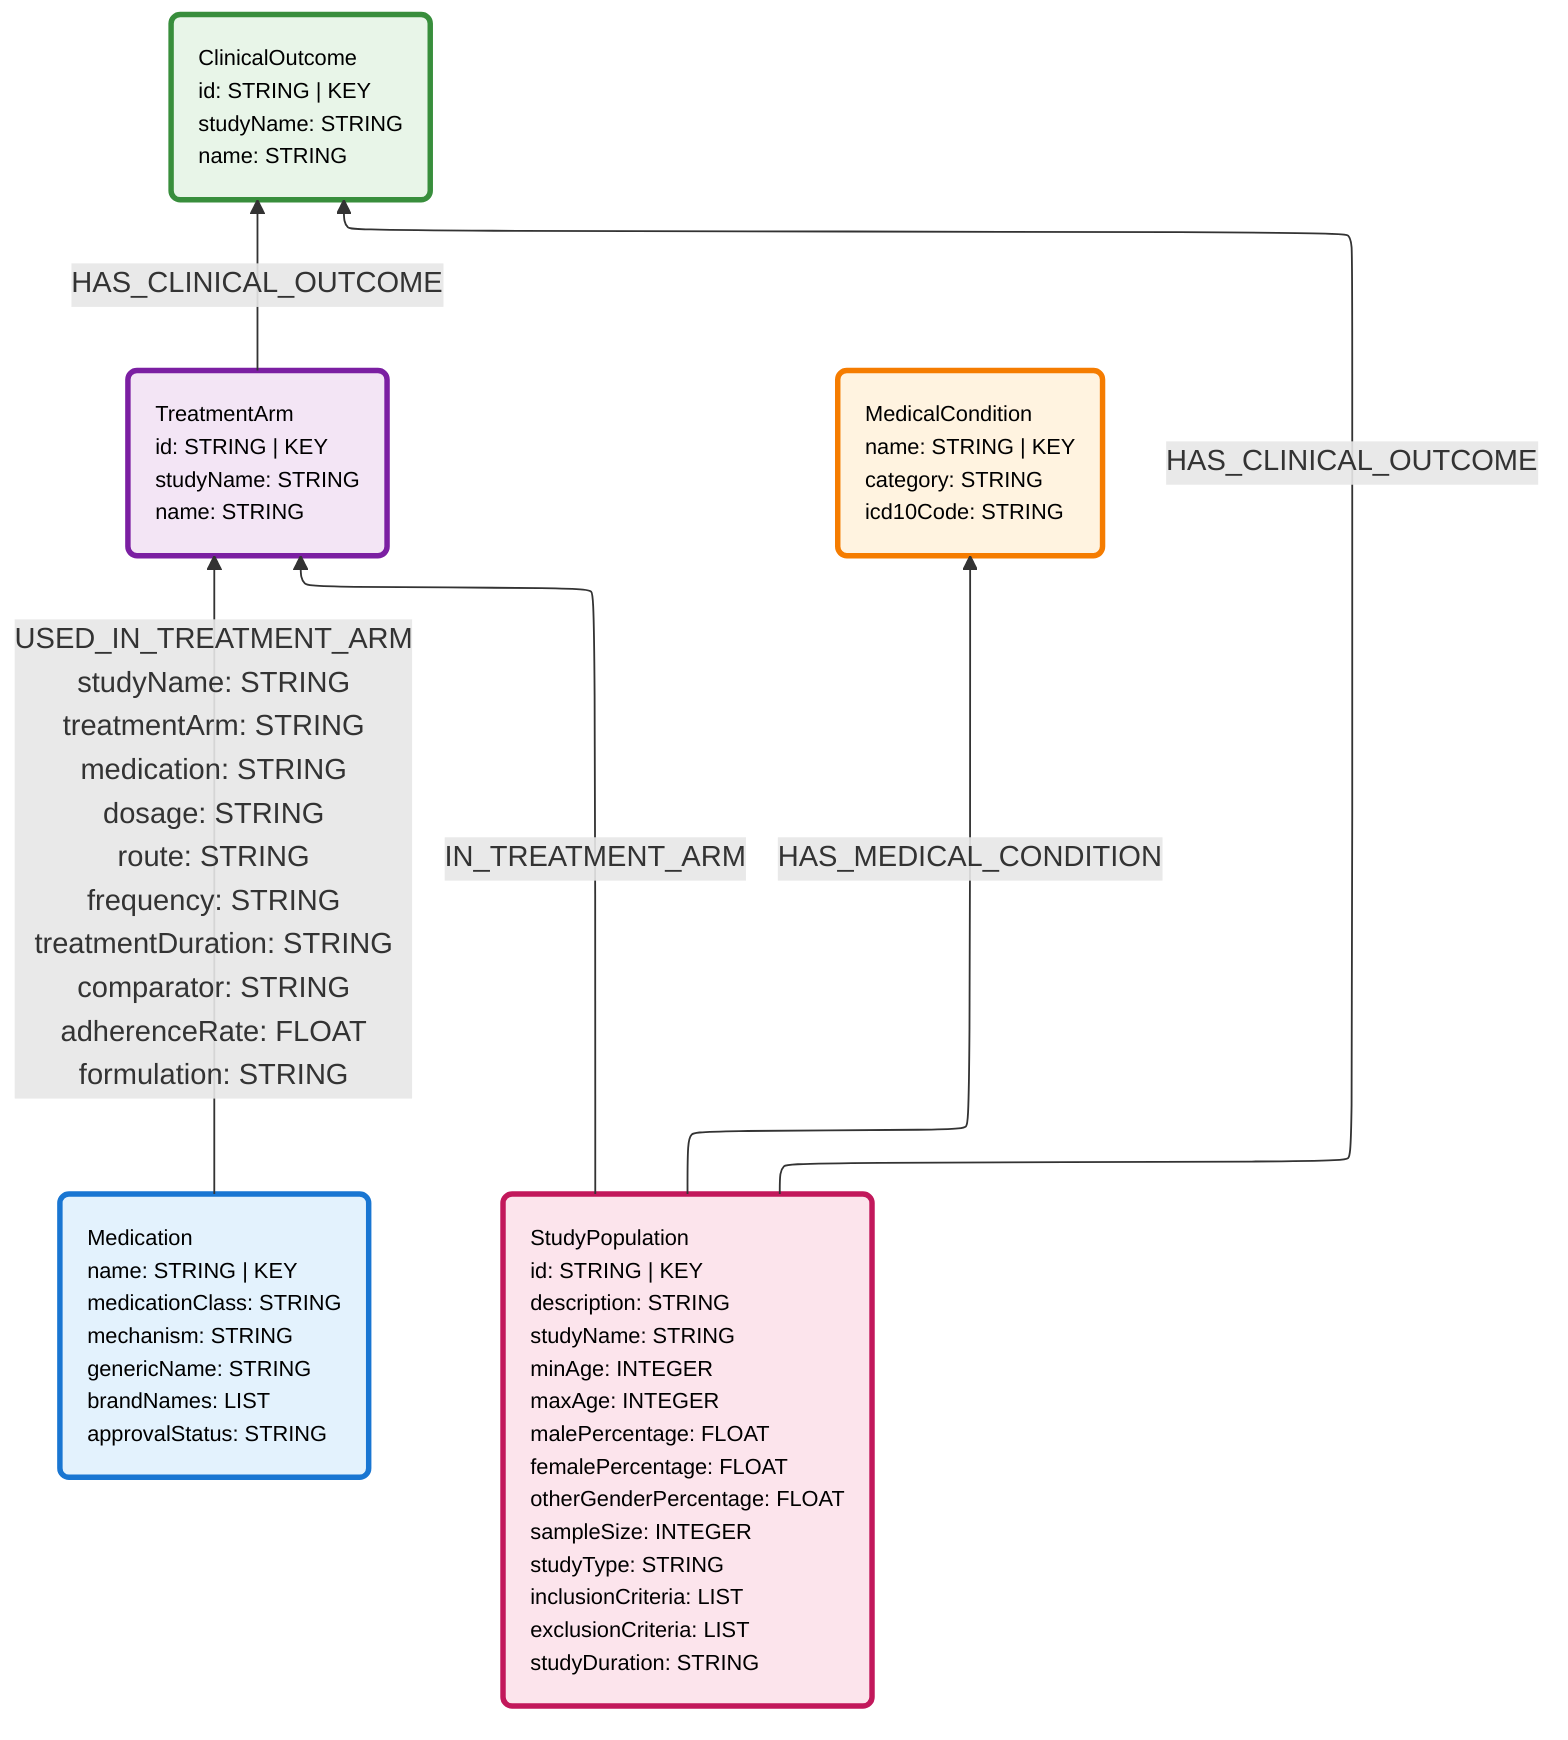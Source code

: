 ---
config:
    flowchart:
        defaultRenderer: elk
---

graph BT
%% Nodes
Medication("Medication<br/>name: STRING | KEY<br/>medicationClass: STRING<br/>mechanism: STRING<br/>genericName: STRING<br/>brandNames: LIST<br/>approvalStatus: STRING")
TreatmentArm("TreatmentArm<br/>id: STRING | KEY<br/>studyName: STRING<br/>name: STRING")
ClinicalOutcome("ClinicalOutcome<br/>id: STRING | KEY<br/>studyName: STRING<br/>name: STRING")
MedicalCondition("MedicalCondition<br/>name: STRING | KEY<br/>category: STRING<br/>icd10Code: STRING")
StudyPopulation("StudyPopulation<br/>id: STRING | KEY<br/>description: STRING<br/>studyName: STRING<br/>minAge: INTEGER<br/>maxAge: INTEGER<br/>malePercentage: FLOAT<br/>femalePercentage: FLOAT<br/>otherGenderPercentage: FLOAT<br/>sampleSize: INTEGER<br/>studyType: STRING<br/>inclusionCriteria: LIST<br/>exclusionCriteria: LIST<br/>studyDuration: STRING")

%% Relationships
Medication -->|USED_IN_TREATMENT_ARM<br/>studyName: STRING<br/>treatmentArm: STRING<br/>medication: STRING<br/>dosage: STRING<br/>route: STRING<br/>frequency: STRING<br/>treatmentDuration: STRING<br/>comparator: STRING<br/>adherenceRate: FLOAT<br/>formulation: STRING| TreatmentArm
TreatmentArm -->|HAS_CLINICAL_OUTCOME| ClinicalOutcome
StudyPopulation -->|HAS_MEDICAL_CONDITION| MedicalCondition
StudyPopulation -->|HAS_CLINICAL_OUTCOME| ClinicalOutcome
StudyPopulation -->|IN_TREATMENT_ARM| TreatmentArm

%% Styling - Left align text
classDef node_0_color fill:#e3f2fd,stroke:#1976d2,stroke-width:3px,color:#000,font-size:12px,text-align:left
class Medication node_0_color

classDef node_1_color fill:#f3e5f5,stroke:#7b1fa2,stroke-width:3px,color:#000,font-size:12px,text-align:left
class TreatmentArm node_1_color

classDef node_2_color fill:#e8f5e8,stroke:#388e3c,stroke-width:3px,color:#000,font-size:12px,text-align:left
class ClinicalOutcome node_2_color

classDef node_3_color fill:#fff3e0,stroke:#f57c00,stroke-width:3px,color:#000,font-size:12px,text-align:left
class MedicalCondition node_3_color

classDef node_4_color fill:#fce4ec,stroke:#c2185b,stroke-width:3px,color:#000,font-size:12px,text-align:left
class StudyPopulation node_4_color